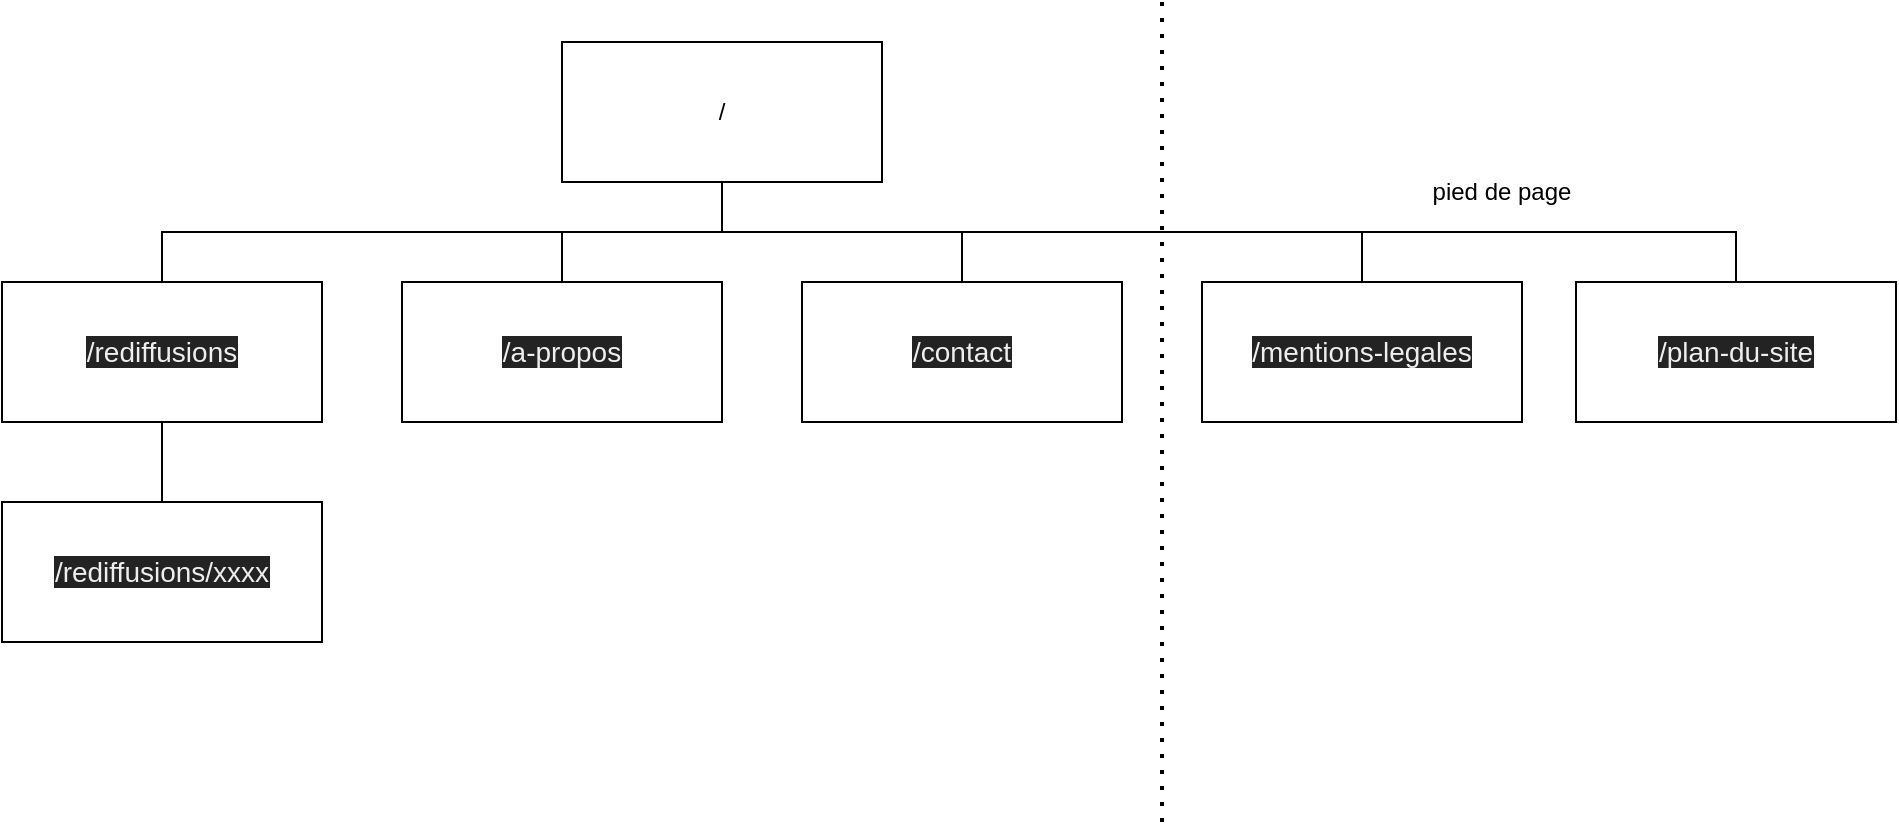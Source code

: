 <mxfile version="16.2.4" type="device"><diagram id="bgcAytjofRSxVWx3uG6p" name="Page-1"><mxGraphModel dx="2062" dy="804" grid="1" gridSize="10" guides="1" tooltips="1" connect="1" arrows="1" fold="1" page="1" pageScale="1" pageWidth="827" pageHeight="1169" math="0" shadow="0"><root><mxCell id="0"/><mxCell id="1" parent="0"/><mxCell id="CwchDx7J-Nn1Oiy2UCtw-7" style="edgeStyle=orthogonalEdgeStyle;rounded=0;orthogonalLoop=1;jettySize=auto;html=1;exitX=0.5;exitY=1;exitDx=0;exitDy=0;endArrow=none;endFill=0;" edge="1" parent="1" source="CwchDx7J-Nn1Oiy2UCtw-1" target="CwchDx7J-Nn1Oiy2UCtw-3"><mxGeometry relative="1" as="geometry"/></mxCell><mxCell id="CwchDx7J-Nn1Oiy2UCtw-10" style="edgeStyle=orthogonalEdgeStyle;rounded=0;orthogonalLoop=1;jettySize=auto;html=1;exitX=0.5;exitY=1;exitDx=0;exitDy=0;endArrow=none;endFill=0;" edge="1" parent="1" source="CwchDx7J-Nn1Oiy2UCtw-1" target="CwchDx7J-Nn1Oiy2UCtw-8"><mxGeometry relative="1" as="geometry"/></mxCell><mxCell id="CwchDx7J-Nn1Oiy2UCtw-11" style="edgeStyle=orthogonalEdgeStyle;rounded=0;orthogonalLoop=1;jettySize=auto;html=1;exitX=0.5;exitY=1;exitDx=0;exitDy=0;endArrow=none;endFill=0;" edge="1" parent="1" source="CwchDx7J-Nn1Oiy2UCtw-1" target="CwchDx7J-Nn1Oiy2UCtw-9"><mxGeometry relative="1" as="geometry"/></mxCell><mxCell id="CwchDx7J-Nn1Oiy2UCtw-14" style="edgeStyle=orthogonalEdgeStyle;rounded=0;orthogonalLoop=1;jettySize=auto;html=1;exitX=0.5;exitY=1;exitDx=0;exitDy=0;endArrow=none;endFill=0;" edge="1" parent="1" source="CwchDx7J-Nn1Oiy2UCtw-1" target="CwchDx7J-Nn1Oiy2UCtw-12"><mxGeometry relative="1" as="geometry"/></mxCell><mxCell id="CwchDx7J-Nn1Oiy2UCtw-15" style="edgeStyle=orthogonalEdgeStyle;rounded=0;orthogonalLoop=1;jettySize=auto;html=1;exitX=0.5;exitY=1;exitDx=0;exitDy=0;endArrow=none;endFill=0;" edge="1" parent="1" source="CwchDx7J-Nn1Oiy2UCtw-1" target="CwchDx7J-Nn1Oiy2UCtw-13"><mxGeometry relative="1" as="geometry"/></mxCell><mxCell id="CwchDx7J-Nn1Oiy2UCtw-1" value="/" style="rounded=0;whiteSpace=wrap;html=1;" vertex="1" parent="1"><mxGeometry x="320" y="40" width="160" height="70" as="geometry"/></mxCell><mxCell id="CwchDx7J-Nn1Oiy2UCtw-6" style="edgeStyle=orthogonalEdgeStyle;rounded=0;orthogonalLoop=1;jettySize=auto;html=1;exitX=0.5;exitY=1;exitDx=0;exitDy=0;entryX=0.5;entryY=0;entryDx=0;entryDy=0;endArrow=none;endFill=0;" edge="1" parent="1" source="CwchDx7J-Nn1Oiy2UCtw-3" target="CwchDx7J-Nn1Oiy2UCtw-4"><mxGeometry relative="1" as="geometry"/></mxCell><mxCell id="CwchDx7J-Nn1Oiy2UCtw-3" value="&lt;span style=&quot;color: rgb(238 , 238 , 238) ; font-family: , &amp;#34;blinkmacsystemfont&amp;#34; , &amp;#34;roboto&amp;#34; , &amp;#34;segoe ui&amp;#34; , &amp;#34;noto sans&amp;#34; , &amp;#34;ubuntu&amp;#34; , &amp;#34;cantarell&amp;#34; , &amp;#34;helvetica neue&amp;#34; , ; font-size: 14px ; text-align: left ; background-color: rgb(35 , 35 , 35)&quot;&gt;/rediffusions&lt;/span&gt;" style="rounded=0;whiteSpace=wrap;html=1;" vertex="1" parent="1"><mxGeometry x="40" y="160" width="160" height="70" as="geometry"/></mxCell><mxCell id="CwchDx7J-Nn1Oiy2UCtw-4" value="&lt;span style=&quot;color: rgb(238 , 238 , 238) ; font-family: , &amp;#34;blinkmacsystemfont&amp;#34; , &amp;#34;roboto&amp;#34; , &amp;#34;segoe ui&amp;#34; , &amp;#34;noto sans&amp;#34; , &amp;#34;ubuntu&amp;#34; , &amp;#34;cantarell&amp;#34; , &amp;#34;helvetica neue&amp;#34; , ; font-size: 14px ; text-align: left ; background-color: rgb(35 , 35 , 35)&quot;&gt;/rediffusions/xxxx&lt;/span&gt;" style="rounded=0;whiteSpace=wrap;html=1;" vertex="1" parent="1"><mxGeometry x="40" y="270" width="160" height="70" as="geometry"/></mxCell><mxCell id="CwchDx7J-Nn1Oiy2UCtw-8" value="&lt;span style=&quot;color: rgb(238 , 238 , 238) ; font-family: , &amp;#34;blinkmacsystemfont&amp;#34; , &amp;#34;roboto&amp;#34; , &amp;#34;segoe ui&amp;#34; , &amp;#34;noto sans&amp;#34; , &amp;#34;ubuntu&amp;#34; , &amp;#34;cantarell&amp;#34; , &amp;#34;helvetica neue&amp;#34; , ; font-size: 14px ; text-align: left ; background-color: rgb(35 , 35 , 35)&quot;&gt;/a-propos&lt;/span&gt;" style="rounded=0;whiteSpace=wrap;html=1;" vertex="1" parent="1"><mxGeometry x="240" y="160" width="160" height="70" as="geometry"/></mxCell><mxCell id="CwchDx7J-Nn1Oiy2UCtw-9" value="&lt;span style=&quot;color: rgb(238 , 238 , 238) ; font-family: , &amp;#34;blinkmacsystemfont&amp;#34; , &amp;#34;roboto&amp;#34; , &amp;#34;segoe ui&amp;#34; , &amp;#34;noto sans&amp;#34; , &amp;#34;ubuntu&amp;#34; , &amp;#34;cantarell&amp;#34; , &amp;#34;helvetica neue&amp;#34; , ; font-size: 14px ; text-align: left ; background-color: rgb(35 , 35 , 35)&quot;&gt;/contact&lt;/span&gt;" style="rounded=0;whiteSpace=wrap;html=1;" vertex="1" parent="1"><mxGeometry x="440" y="160" width="160" height="70" as="geometry"/></mxCell><mxCell id="CwchDx7J-Nn1Oiy2UCtw-12" value="&lt;span style=&quot;color: rgb(238 , 238 , 238) ; font-family: , &amp;#34;blinkmacsystemfont&amp;#34; , &amp;#34;roboto&amp;#34; , &amp;#34;segoe ui&amp;#34; , &amp;#34;noto sans&amp;#34; , &amp;#34;ubuntu&amp;#34; , &amp;#34;cantarell&amp;#34; , &amp;#34;helvetica neue&amp;#34; , ; font-size: 14px ; text-align: left ; background-color: rgb(35 , 35 , 35)&quot;&gt;/mentions-legales&lt;/span&gt;" style="rounded=0;whiteSpace=wrap;html=1;" vertex="1" parent="1"><mxGeometry x="640" y="160" width="160" height="70" as="geometry"/></mxCell><mxCell id="CwchDx7J-Nn1Oiy2UCtw-13" value="&lt;span style=&quot;color: rgb(238 , 238 , 238) ; font-family: , &amp;#34;blinkmacsystemfont&amp;#34; , &amp;#34;roboto&amp;#34; , &amp;#34;segoe ui&amp;#34; , &amp;#34;noto sans&amp;#34; , &amp;#34;ubuntu&amp;#34; , &amp;#34;cantarell&amp;#34; , &amp;#34;helvetica neue&amp;#34; , ; font-size: 14px ; text-align: left ; background-color: rgb(35 , 35 , 35)&quot;&gt;/plan-du-site&lt;/span&gt;" style="rounded=0;whiteSpace=wrap;html=1;" vertex="1" parent="1"><mxGeometry x="827" y="160" width="160" height="70" as="geometry"/></mxCell><mxCell id="CwchDx7J-Nn1Oiy2UCtw-16" value="" style="endArrow=none;dashed=1;html=1;dashPattern=1 3;strokeWidth=2;rounded=0;" edge="1" parent="1"><mxGeometry width="50" height="50" relative="1" as="geometry"><mxPoint x="620" y="430" as="sourcePoint"/><mxPoint x="620" y="20" as="targetPoint"/></mxGeometry></mxCell><mxCell id="CwchDx7J-Nn1Oiy2UCtw-17" value="pied de page" style="text;html=1;strokeColor=none;fillColor=none;align=center;verticalAlign=middle;whiteSpace=wrap;rounded=0;" vertex="1" parent="1"><mxGeometry x="730" y="100" width="120" height="30" as="geometry"/></mxCell></root></mxGraphModel></diagram></mxfile>